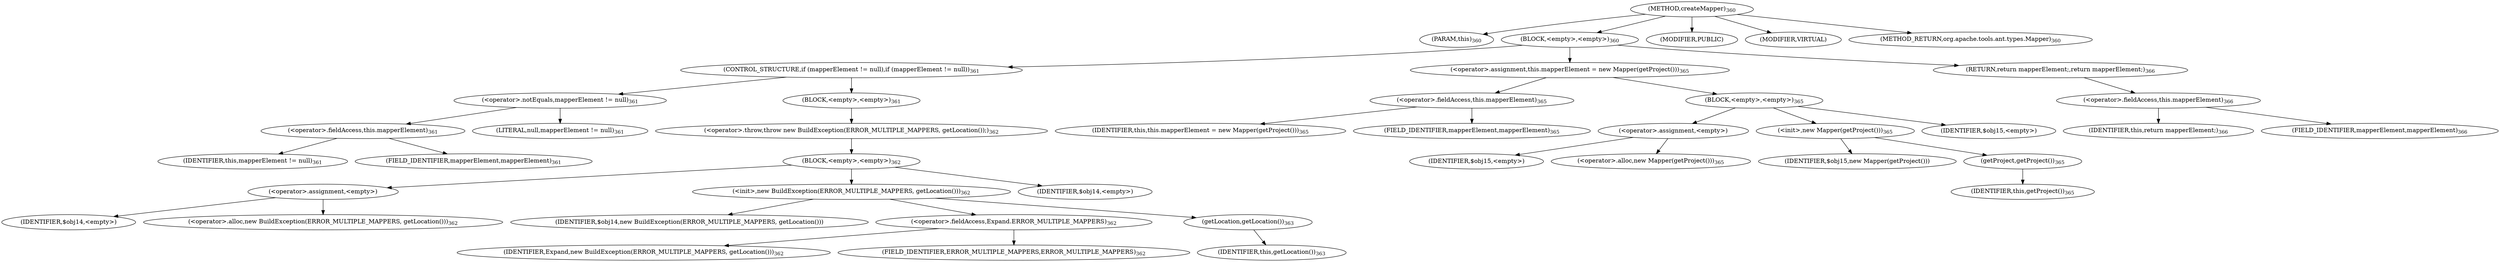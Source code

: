 digraph "createMapper" {  
"854" [label = <(METHOD,createMapper)<SUB>360</SUB>> ]
"39" [label = <(PARAM,this)<SUB>360</SUB>> ]
"855" [label = <(BLOCK,&lt;empty&gt;,&lt;empty&gt;)<SUB>360</SUB>> ]
"856" [label = <(CONTROL_STRUCTURE,if (mapperElement != null),if (mapperElement != null))<SUB>361</SUB>> ]
"857" [label = <(&lt;operator&gt;.notEquals,mapperElement != null)<SUB>361</SUB>> ]
"858" [label = <(&lt;operator&gt;.fieldAccess,this.mapperElement)<SUB>361</SUB>> ]
"859" [label = <(IDENTIFIER,this,mapperElement != null)<SUB>361</SUB>> ]
"860" [label = <(FIELD_IDENTIFIER,mapperElement,mapperElement)<SUB>361</SUB>> ]
"861" [label = <(LITERAL,null,mapperElement != null)<SUB>361</SUB>> ]
"862" [label = <(BLOCK,&lt;empty&gt;,&lt;empty&gt;)<SUB>361</SUB>> ]
"863" [label = <(&lt;operator&gt;.throw,throw new BuildException(ERROR_MULTIPLE_MAPPERS, getLocation());)<SUB>362</SUB>> ]
"864" [label = <(BLOCK,&lt;empty&gt;,&lt;empty&gt;)<SUB>362</SUB>> ]
"865" [label = <(&lt;operator&gt;.assignment,&lt;empty&gt;)> ]
"866" [label = <(IDENTIFIER,$obj14,&lt;empty&gt;)> ]
"867" [label = <(&lt;operator&gt;.alloc,new BuildException(ERROR_MULTIPLE_MAPPERS, getLocation()))<SUB>362</SUB>> ]
"868" [label = <(&lt;init&gt;,new BuildException(ERROR_MULTIPLE_MAPPERS, getLocation()))<SUB>362</SUB>> ]
"869" [label = <(IDENTIFIER,$obj14,new BuildException(ERROR_MULTIPLE_MAPPERS, getLocation()))> ]
"870" [label = <(&lt;operator&gt;.fieldAccess,Expand.ERROR_MULTIPLE_MAPPERS)<SUB>362</SUB>> ]
"871" [label = <(IDENTIFIER,Expand,new BuildException(ERROR_MULTIPLE_MAPPERS, getLocation()))<SUB>362</SUB>> ]
"872" [label = <(FIELD_IDENTIFIER,ERROR_MULTIPLE_MAPPERS,ERROR_MULTIPLE_MAPPERS)<SUB>362</SUB>> ]
"873" [label = <(getLocation,getLocation())<SUB>363</SUB>> ]
"38" [label = <(IDENTIFIER,this,getLocation())<SUB>363</SUB>> ]
"874" [label = <(IDENTIFIER,$obj14,&lt;empty&gt;)> ]
"875" [label = <(&lt;operator&gt;.assignment,this.mapperElement = new Mapper(getProject()))<SUB>365</SUB>> ]
"876" [label = <(&lt;operator&gt;.fieldAccess,this.mapperElement)<SUB>365</SUB>> ]
"877" [label = <(IDENTIFIER,this,this.mapperElement = new Mapper(getProject()))<SUB>365</SUB>> ]
"878" [label = <(FIELD_IDENTIFIER,mapperElement,mapperElement)<SUB>365</SUB>> ]
"879" [label = <(BLOCK,&lt;empty&gt;,&lt;empty&gt;)<SUB>365</SUB>> ]
"880" [label = <(&lt;operator&gt;.assignment,&lt;empty&gt;)> ]
"881" [label = <(IDENTIFIER,$obj15,&lt;empty&gt;)> ]
"882" [label = <(&lt;operator&gt;.alloc,new Mapper(getProject()))<SUB>365</SUB>> ]
"883" [label = <(&lt;init&gt;,new Mapper(getProject()))<SUB>365</SUB>> ]
"884" [label = <(IDENTIFIER,$obj15,new Mapper(getProject()))> ]
"885" [label = <(getProject,getProject())<SUB>365</SUB>> ]
"40" [label = <(IDENTIFIER,this,getProject())<SUB>365</SUB>> ]
"886" [label = <(IDENTIFIER,$obj15,&lt;empty&gt;)> ]
"887" [label = <(RETURN,return mapperElement;,return mapperElement;)<SUB>366</SUB>> ]
"888" [label = <(&lt;operator&gt;.fieldAccess,this.mapperElement)<SUB>366</SUB>> ]
"889" [label = <(IDENTIFIER,this,return mapperElement;)<SUB>366</SUB>> ]
"890" [label = <(FIELD_IDENTIFIER,mapperElement,mapperElement)<SUB>366</SUB>> ]
"891" [label = <(MODIFIER,PUBLIC)> ]
"892" [label = <(MODIFIER,VIRTUAL)> ]
"893" [label = <(METHOD_RETURN,org.apache.tools.ant.types.Mapper)<SUB>360</SUB>> ]
  "854" -> "39" 
  "854" -> "855" 
  "854" -> "891" 
  "854" -> "892" 
  "854" -> "893" 
  "855" -> "856" 
  "855" -> "875" 
  "855" -> "887" 
  "856" -> "857" 
  "856" -> "862" 
  "857" -> "858" 
  "857" -> "861" 
  "858" -> "859" 
  "858" -> "860" 
  "862" -> "863" 
  "863" -> "864" 
  "864" -> "865" 
  "864" -> "868" 
  "864" -> "874" 
  "865" -> "866" 
  "865" -> "867" 
  "868" -> "869" 
  "868" -> "870" 
  "868" -> "873" 
  "870" -> "871" 
  "870" -> "872" 
  "873" -> "38" 
  "875" -> "876" 
  "875" -> "879" 
  "876" -> "877" 
  "876" -> "878" 
  "879" -> "880" 
  "879" -> "883" 
  "879" -> "886" 
  "880" -> "881" 
  "880" -> "882" 
  "883" -> "884" 
  "883" -> "885" 
  "885" -> "40" 
  "887" -> "888" 
  "888" -> "889" 
  "888" -> "890" 
}
